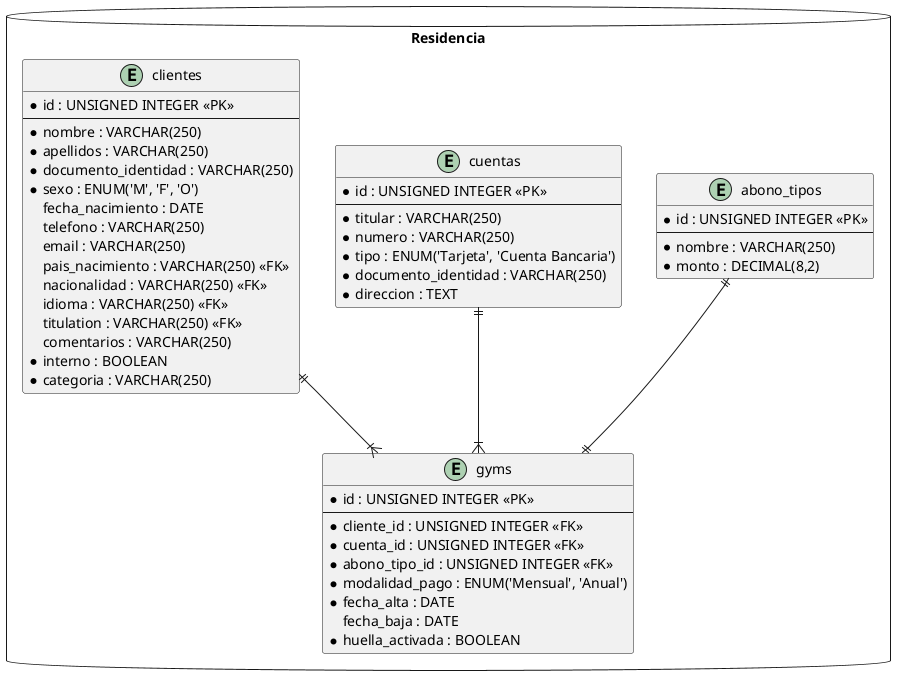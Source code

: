 @startuml
package Residencia <<Database>>
{

  entity abono_tipos{
    *id : UNSIGNED INTEGER <<PK>>
    --
    *nombre : VARCHAR(250)
    *monto : DECIMAL(8,2)
  }


  entity cuentas {
    *id : UNSIGNED INTEGER <<PK>>
    --
    *titular : VARCHAR(250)
    *numero : VARCHAR(250)
    *tipo : ENUM('Tarjeta', 'Cuenta Bancaria')
    *documento_identidad : VARCHAR(250)
    *direccion : TEXT
  }

  entity gyms {
    *id : UNSIGNED INTEGER <<PK>>
    --
    *cliente_id : UNSIGNED INTEGER <<FK>>
    *cuenta_id : UNSIGNED INTEGER <<FK>>
    *abono_tipo_id : UNSIGNED INTEGER <<FK>>
    *modalidad_pago : ENUM('Mensual', 'Anual')
    *fecha_alta : DATE
    fecha_baja : DATE
    *huella_activada : BOOLEAN
  }

  entity clientes {
  *id : UNSIGNED INTEGER <<PK>>
  --
  *nombre : VARCHAR(250)
  *apellidos : VARCHAR(250)
  *documento_identidad : VARCHAR(250)
  *sexo : ENUM('M', 'F', 'O')
  fecha_nacimiento : DATE
  telefono : VARCHAR(250)
  email : VARCHAR(250)
  pais_nacimiento : VARCHAR(250) <<FK>> 
  nacionalidad : VARCHAR(250) <<FK>> 
  idioma : VARCHAR(250) <<FK>> 
  titulation : VARCHAR(250) <<FK>> 
  comentarios : VARCHAR(250)
  *interno : BOOLEAN
  *categoria : VARCHAR(250)
}

cuentas ||--|{ gyms
clientes ||--|{ gyms
abono_tipos ||--|| gyms
}

@enduml